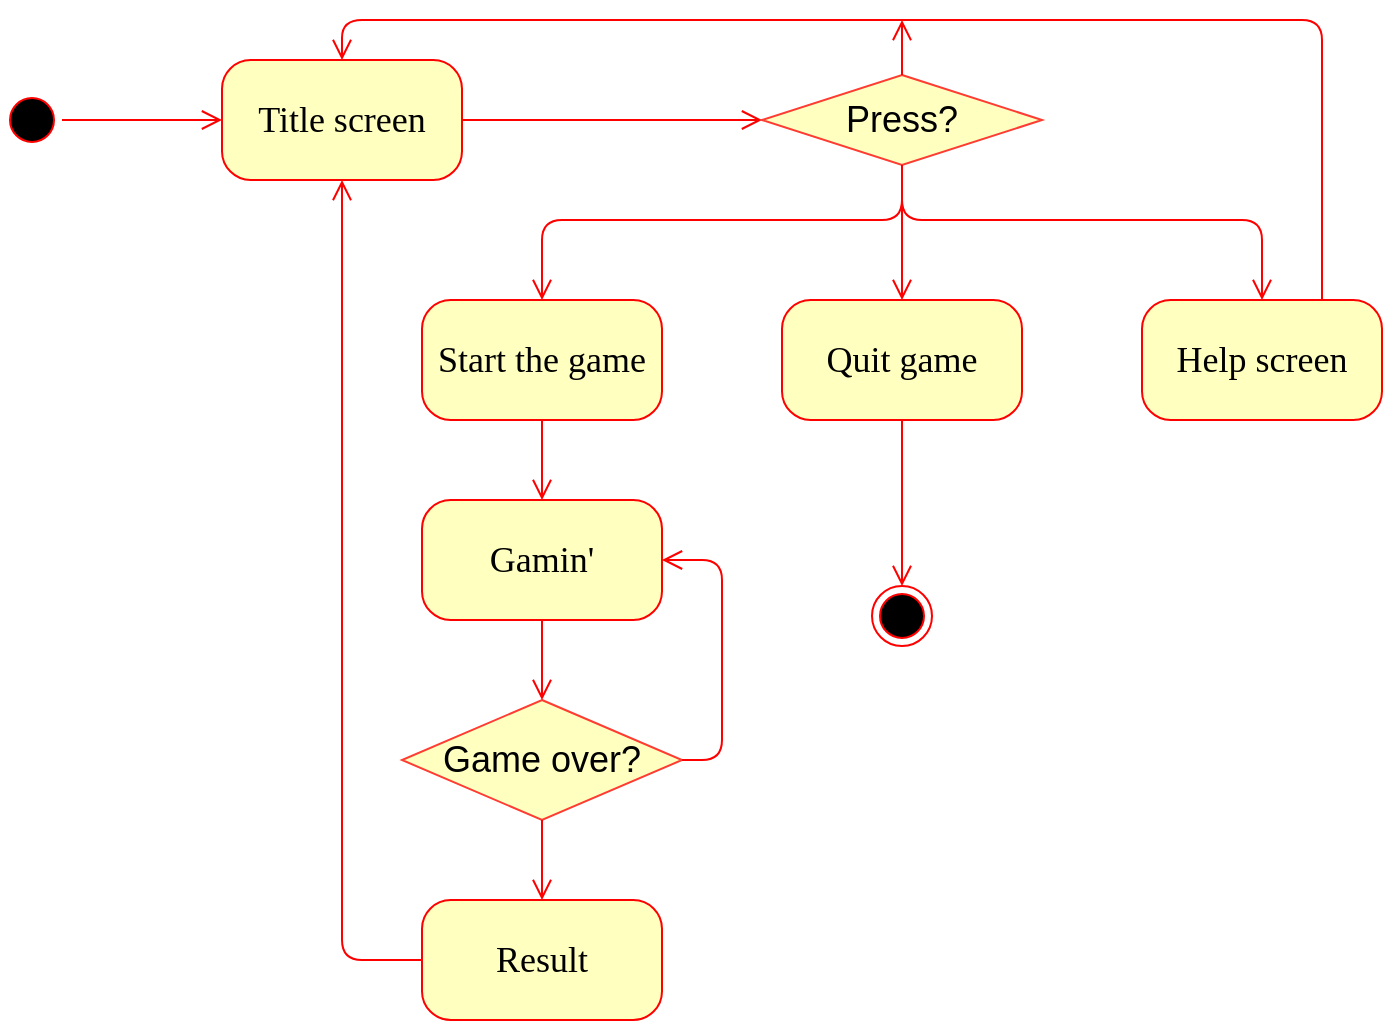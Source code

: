 <mxfile version="22.1.2" type="device">
  <diagram name="Page-1" id="e7e014a7-5840-1c2e-5031-d8a46d1fe8dd">
    <mxGraphModel dx="1305" dy="776" grid="1" gridSize="10" guides="1" tooltips="1" connect="1" arrows="1" fold="1" page="1" pageScale="1" pageWidth="1169" pageHeight="826" background="none" math="0" shadow="0">
      <root>
        <mxCell id="0" />
        <mxCell id="1" parent="0" />
        <mxCell id="xbwyY5brJPwB1_wpa5x8-41" value="" style="ellipse;html=1;shape=startState;fillColor=#000000;strokeColor=#ff0000;rounded=1;shadow=0;comic=0;labelBackgroundColor=none;fontFamily=Verdana;fontSize=18;fontColor=#000000;align=center;direction=south;" vertex="1" parent="1">
          <mxGeometry x="130" y="135" width="30" height="30" as="geometry" />
        </mxCell>
        <mxCell id="xbwyY5brJPwB1_wpa5x8-42" value="Start the game" style="rounded=1;whiteSpace=wrap;html=1;arcSize=24;fillColor=#ffffc0;strokeColor=#ff0000;shadow=0;comic=0;labelBackgroundColor=none;fontFamily=Verdana;fontSize=18;fontColor=#000000;align=center;" vertex="1" parent="1">
          <mxGeometry x="340" y="240" width="120" height="60" as="geometry" />
        </mxCell>
        <mxCell id="xbwyY5brJPwB1_wpa5x8-43" value="Title screen" style="rounded=1;whiteSpace=wrap;html=1;arcSize=24;fillColor=#ffffc0;strokeColor=#ff0000;shadow=0;comic=0;labelBackgroundColor=none;fontFamily=Verdana;fontSize=18;fontColor=#000000;align=center;" vertex="1" parent="1">
          <mxGeometry x="240" y="120" width="120" height="60" as="geometry" />
        </mxCell>
        <mxCell id="xbwyY5brJPwB1_wpa5x8-48" value="Help screen" style="rounded=1;whiteSpace=wrap;html=1;arcSize=24;fillColor=#ffffc0;strokeColor=#ff0000;shadow=0;comic=0;labelBackgroundColor=none;fontFamily=Verdana;fontSize=18;fontColor=#000000;align=center;" vertex="1" parent="1">
          <mxGeometry x="700" y="240" width="120" height="60" as="geometry" />
        </mxCell>
        <mxCell id="xbwyY5brJPwB1_wpa5x8-49" value="Quit game" style="rounded=1;whiteSpace=wrap;html=1;arcSize=24;fillColor=#ffffc0;strokeColor=#ff0000;shadow=0;comic=0;labelBackgroundColor=none;fontFamily=Verdana;fontSize=18;fontColor=#000000;align=center;" vertex="1" parent="1">
          <mxGeometry x="520" y="240" width="120" height="60" as="geometry" />
        </mxCell>
        <mxCell id="xbwyY5brJPwB1_wpa5x8-62" style="edgeStyle=orthogonalEdgeStyle;html=1;labelBackgroundColor=none;endArrow=open;endSize=8;strokeColor=#ff0000;fontFamily=Verdana;fontSize=18;align=left;" edge="1" parent="1" source="xbwyY5brJPwB1_wpa5x8-41" target="xbwyY5brJPwB1_wpa5x8-43">
          <mxGeometry relative="1" as="geometry" />
        </mxCell>
        <mxCell id="xbwyY5brJPwB1_wpa5x8-63" style="edgeStyle=orthogonalEdgeStyle;html=1;labelBackgroundColor=none;endArrow=open;endSize=8;strokeColor=#ff0000;fontFamily=Verdana;fontSize=18;align=left;entryX=0.5;entryY=0;entryDx=0;entryDy=0;exitX=0.5;exitY=1;exitDx=0;exitDy=0;" edge="1" parent="1" source="xbwyY5brJPwB1_wpa5x8-76" target="xbwyY5brJPwB1_wpa5x8-49">
          <mxGeometry relative="1" as="geometry">
            <Array as="points">
              <mxPoint x="580" y="180" />
              <mxPoint x="580" y="180" />
            </Array>
            <mxPoint x="440" y="230" as="targetPoint" />
          </mxGeometry>
        </mxCell>
        <mxCell id="xbwyY5brJPwB1_wpa5x8-69" style="edgeStyle=elbowEdgeStyle;html=1;labelBackgroundColor=none;endArrow=open;endSize=8;strokeColor=#ff0000;fontFamily=Verdana;fontSize=18;align=left;entryX=0;entryY=0.5;exitX=1;exitY=0.5;exitDx=0;exitDy=0;entryDx=0;entryDy=0;" edge="1" parent="1" source="xbwyY5brJPwB1_wpa5x8-43" target="xbwyY5brJPwB1_wpa5x8-76">
          <mxGeometry relative="1" as="geometry">
            <mxPoint x="419.997" y="225" as="sourcePoint" />
            <mxPoint x="420.33" y="100" as="targetPoint" />
          </mxGeometry>
        </mxCell>
        <mxCell id="xbwyY5brJPwB1_wpa5x8-54" value="" style="ellipse;html=1;shape=endState;fillColor=#000000;strokeColor=#ff0000;rounded=1;shadow=0;comic=0;labelBackgroundColor=none;fontFamily=Verdana;fontSize=18;fontColor=#000000;align=center;" vertex="1" parent="1">
          <mxGeometry x="565" y="383" width="30" height="30" as="geometry" />
        </mxCell>
        <mxCell id="xbwyY5brJPwB1_wpa5x8-73" style="edgeStyle=elbowEdgeStyle;html=1;entryX=0.5;entryY=0;labelBackgroundColor=none;endArrow=open;endSize=8;strokeColor=#ff0000;fontFamily=Verdana;fontSize=18;align=left;entryDx=0;entryDy=0;exitX=0.5;exitY=1;exitDx=0;exitDy=0;" edge="1" parent="1" source="xbwyY5brJPwB1_wpa5x8-49" target="xbwyY5brJPwB1_wpa5x8-54">
          <mxGeometry relative="1" as="geometry">
            <mxPoint x="580" y="313" as="sourcePoint" />
            <mxPoint x="420" y="373" as="targetPoint" />
          </mxGeometry>
        </mxCell>
        <mxCell id="xbwyY5brJPwB1_wpa5x8-76" value="&lt;font style=&quot;font-size: 18px;&quot;&gt;Press?&lt;/font&gt;" style="rhombus;whiteSpace=wrap;html=1;fillColor=#ffffc0;strokeColor=#ff3c31;" vertex="1" parent="1">
          <mxGeometry x="510" y="127.5" width="140" height="45" as="geometry" />
        </mxCell>
        <mxCell id="xbwyY5brJPwB1_wpa5x8-77" style="edgeStyle=orthogonalEdgeStyle;html=1;labelBackgroundColor=none;endArrow=open;endSize=8;strokeColor=#ff0000;fontFamily=Verdana;fontSize=18;align=left;entryX=0.5;entryY=0;entryDx=0;entryDy=0;exitX=0.5;exitY=1;exitDx=0;exitDy=0;" edge="1" parent="1" source="xbwyY5brJPwB1_wpa5x8-76" target="xbwyY5brJPwB1_wpa5x8-48">
          <mxGeometry relative="1" as="geometry">
            <Array as="points">
              <mxPoint x="580" y="200" />
              <mxPoint x="760" y="200" />
            </Array>
            <mxPoint x="580" y="190" as="sourcePoint" />
            <mxPoint x="850" y="257.5" as="targetPoint" />
          </mxGeometry>
        </mxCell>
        <mxCell id="xbwyY5brJPwB1_wpa5x8-79" style="edgeStyle=orthogonalEdgeStyle;html=1;labelBackgroundColor=none;endArrow=open;endSize=8;strokeColor=#ff0000;fontFamily=Verdana;fontSize=18;align=left;entryX=0.5;entryY=0;entryDx=0;entryDy=0;exitX=0.5;exitY=1;exitDx=0;exitDy=0;" edge="1" parent="1" source="xbwyY5brJPwB1_wpa5x8-76" target="xbwyY5brJPwB1_wpa5x8-42">
          <mxGeometry relative="1" as="geometry">
            <Array as="points">
              <mxPoint x="580" y="200" />
              <mxPoint x="400" y="200" />
            </Array>
            <mxPoint x="449" y="220.5" as="sourcePoint" />
            <mxPoint x="719" y="287.5" as="targetPoint" />
          </mxGeometry>
        </mxCell>
        <mxCell id="xbwyY5brJPwB1_wpa5x8-81" style="edgeStyle=orthogonalEdgeStyle;html=1;labelBackgroundColor=none;endArrow=open;endSize=8;strokeColor=#ff0000;fontFamily=Verdana;fontSize=18;align=left;entryX=0.5;entryY=0;entryDx=0;entryDy=0;exitX=0.75;exitY=0;exitDx=0;exitDy=0;" edge="1" parent="1" source="xbwyY5brJPwB1_wpa5x8-48" target="xbwyY5brJPwB1_wpa5x8-43">
          <mxGeometry relative="1" as="geometry">
            <Array as="points">
              <mxPoint x="790" y="100" />
              <mxPoint x="300" y="100" />
            </Array>
            <mxPoint x="730" y="128" as="sourcePoint" />
            <mxPoint x="1000" y="195" as="targetPoint" />
          </mxGeometry>
        </mxCell>
        <mxCell id="xbwyY5brJPwB1_wpa5x8-83" value="&lt;font style=&quot;font-size: 18px;&quot;&gt;Game over?&lt;/font&gt;" style="rhombus;whiteSpace=wrap;html=1;fillColor=#ffffc0;strokeColor=#ff3c31;" vertex="1" parent="1">
          <mxGeometry x="330" y="440" width="140" height="60" as="geometry" />
        </mxCell>
        <mxCell id="xbwyY5brJPwB1_wpa5x8-85" value="Gamin&#39;" style="rounded=1;whiteSpace=wrap;html=1;arcSize=24;fillColor=#ffffc0;strokeColor=#ff0000;shadow=0;comic=0;labelBackgroundColor=none;fontFamily=Verdana;fontSize=18;fontColor=#000000;align=center;" vertex="1" parent="1">
          <mxGeometry x="340" y="340" width="120" height="60" as="geometry" />
        </mxCell>
        <mxCell id="xbwyY5brJPwB1_wpa5x8-87" style="edgeStyle=elbowEdgeStyle;html=1;labelBackgroundColor=none;endArrow=open;endSize=8;strokeColor=#ff0000;fontFamily=Verdana;fontSize=18;align=left;entryX=0.5;entryY=0;exitX=0.5;exitY=1;exitDx=0;exitDy=0;entryDx=0;entryDy=0;" edge="1" parent="1" source="xbwyY5brJPwB1_wpa5x8-42" target="xbwyY5brJPwB1_wpa5x8-85">
          <mxGeometry relative="1" as="geometry">
            <mxPoint x="530" y="530" as="sourcePoint" />
            <mxPoint x="520" y="430" as="targetPoint" />
            <Array as="points">
              <mxPoint x="400" y="320" />
            </Array>
          </mxGeometry>
        </mxCell>
        <mxCell id="xbwyY5brJPwB1_wpa5x8-88" style="edgeStyle=elbowEdgeStyle;html=1;labelBackgroundColor=none;endArrow=open;endSize=8;strokeColor=#ff0000;fontFamily=Verdana;fontSize=18;align=left;entryX=0.5;entryY=0;exitX=0.5;exitY=1;exitDx=0;exitDy=0;entryDx=0;entryDy=0;" edge="1" parent="1" source="xbwyY5brJPwB1_wpa5x8-85" target="xbwyY5brJPwB1_wpa5x8-83">
          <mxGeometry relative="1" as="geometry">
            <mxPoint x="480" y="413" as="sourcePoint" />
            <mxPoint x="480" y="453" as="targetPoint" />
            <Array as="points">
              <mxPoint x="400" y="420" />
            </Array>
          </mxGeometry>
        </mxCell>
        <mxCell id="xbwyY5brJPwB1_wpa5x8-120" style="edgeStyle=elbowEdgeStyle;html=1;labelBackgroundColor=none;endArrow=open;endSize=8;strokeColor=#ff0000;fontFamily=Verdana;fontSize=18;align=left;entryX=1;entryY=0.5;exitX=1;exitY=0.5;exitDx=0;exitDy=0;entryDx=0;entryDy=0;" edge="1" parent="1" source="xbwyY5brJPwB1_wpa5x8-83" target="xbwyY5brJPwB1_wpa5x8-85">
          <mxGeometry relative="1" as="geometry">
            <mxPoint x="565" y="450" as="sourcePoint" />
            <mxPoint x="565" y="490" as="targetPoint" />
            <Array as="points">
              <mxPoint x="490" y="420" />
            </Array>
          </mxGeometry>
        </mxCell>
        <mxCell id="xbwyY5brJPwB1_wpa5x8-121" value="Result" style="rounded=1;whiteSpace=wrap;html=1;arcSize=24;fillColor=#ffffc0;strokeColor=#ff0000;shadow=0;comic=0;labelBackgroundColor=none;fontFamily=Verdana;fontSize=18;fontColor=#000000;align=center;" vertex="1" parent="1">
          <mxGeometry x="340" y="540" width="120" height="60" as="geometry" />
        </mxCell>
        <mxCell id="xbwyY5brJPwB1_wpa5x8-122" style="edgeStyle=elbowEdgeStyle;html=1;labelBackgroundColor=none;endArrow=open;endSize=8;strokeColor=#ff0000;fontFamily=Verdana;fontSize=18;align=left;exitX=0.5;exitY=0;exitDx=0;exitDy=0;" edge="1" parent="1" source="xbwyY5brJPwB1_wpa5x8-76">
          <mxGeometry relative="1" as="geometry">
            <mxPoint x="680" y="132.5" as="sourcePoint" />
            <mxPoint x="580" y="100" as="targetPoint" />
            <Array as="points" />
          </mxGeometry>
        </mxCell>
        <mxCell id="xbwyY5brJPwB1_wpa5x8-123" style="edgeStyle=elbowEdgeStyle;html=1;labelBackgroundColor=none;endArrow=open;endSize=8;strokeColor=#ff0000;fontFamily=Verdana;fontSize=18;align=left;entryX=0.5;entryY=1;exitX=0;exitY=0.5;exitDx=0;exitDy=0;entryDx=0;entryDy=0;" edge="1" parent="1" source="xbwyY5brJPwB1_wpa5x8-121" target="xbwyY5brJPwB1_wpa5x8-43">
          <mxGeometry relative="1" as="geometry">
            <mxPoint x="280" y="580" as="sourcePoint" />
            <mxPoint x="280" y="620" as="targetPoint" />
            <Array as="points">
              <mxPoint x="300" y="390" />
            </Array>
          </mxGeometry>
        </mxCell>
        <mxCell id="xbwyY5brJPwB1_wpa5x8-124" style="edgeStyle=elbowEdgeStyle;html=1;labelBackgroundColor=none;endArrow=open;endSize=8;strokeColor=#ff0000;fontFamily=Verdana;fontSize=18;align=left;exitX=0.5;exitY=1;exitDx=0;exitDy=0;entryX=0.5;entryY=0;entryDx=0;entryDy=0;" edge="1" parent="1" source="xbwyY5brJPwB1_wpa5x8-83" target="xbwyY5brJPwB1_wpa5x8-121">
          <mxGeometry relative="1" as="geometry">
            <mxPoint x="330" y="600" as="sourcePoint" />
            <mxPoint x="320" y="530" as="targetPoint" />
            <Array as="points">
              <mxPoint x="400" y="530" />
            </Array>
          </mxGeometry>
        </mxCell>
      </root>
    </mxGraphModel>
  </diagram>
</mxfile>
